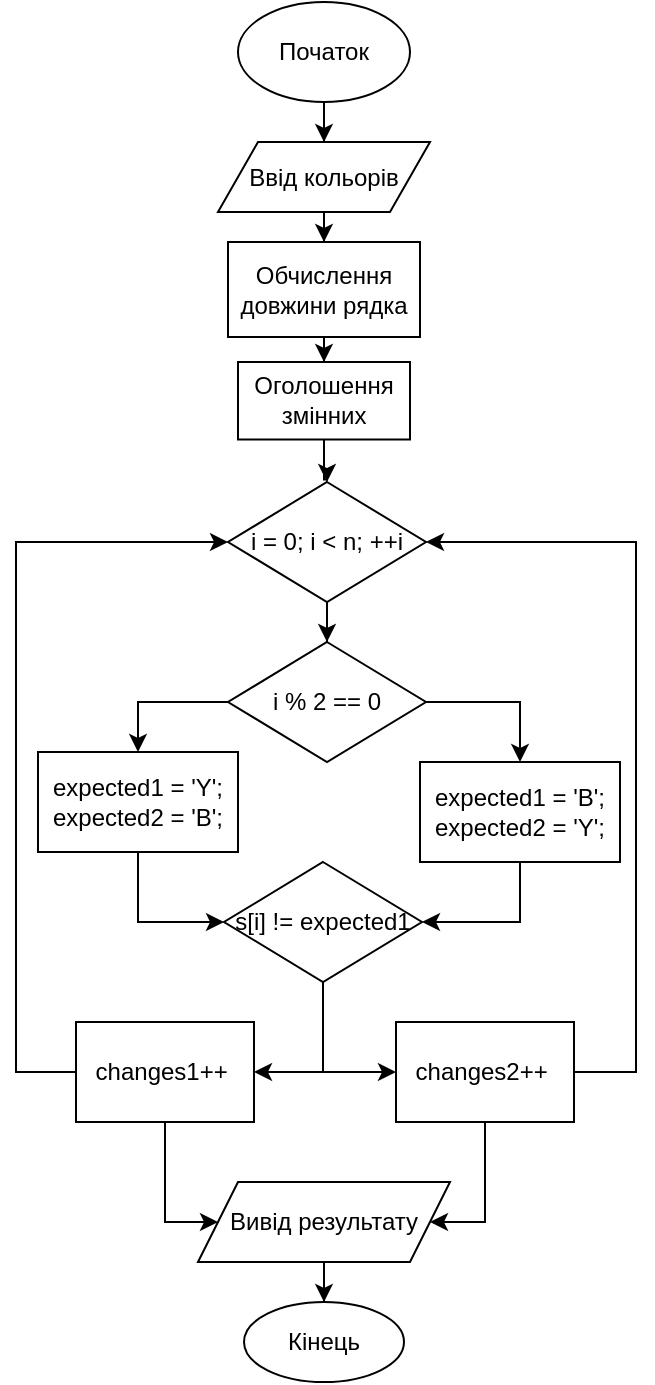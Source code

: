 <mxfile version="24.7.17">
  <diagram name="Сторінка-1" id="7qtR3orwdq5yzwG3DiAM">
    <mxGraphModel dx="1050" dy="629" grid="1" gridSize="10" guides="1" tooltips="1" connect="1" arrows="1" fold="1" page="1" pageScale="1" pageWidth="827" pageHeight="1169" math="0" shadow="0">
      <root>
        <mxCell id="0" />
        <mxCell id="1" parent="0" />
        <mxCell id="44Ceu2mDDoJLEsEespT9-3" value="" style="edgeStyle=orthogonalEdgeStyle;rounded=0;orthogonalLoop=1;jettySize=auto;html=1;" edge="1" parent="1" source="44Ceu2mDDoJLEsEespT9-1" target="44Ceu2mDDoJLEsEespT9-2">
          <mxGeometry relative="1" as="geometry" />
        </mxCell>
        <mxCell id="44Ceu2mDDoJLEsEespT9-1" value="Початок" style="ellipse;whiteSpace=wrap;html=1;" vertex="1" parent="1">
          <mxGeometry x="371" y="10" width="86" height="50" as="geometry" />
        </mxCell>
        <mxCell id="44Ceu2mDDoJLEsEespT9-5" value="" style="edgeStyle=orthogonalEdgeStyle;rounded=0;orthogonalLoop=1;jettySize=auto;html=1;" edge="1" parent="1" source="44Ceu2mDDoJLEsEespT9-2" target="44Ceu2mDDoJLEsEespT9-4">
          <mxGeometry relative="1" as="geometry" />
        </mxCell>
        <mxCell id="44Ceu2mDDoJLEsEespT9-2" value="Ввід кольорів" style="shape=parallelogram;perimeter=parallelogramPerimeter;whiteSpace=wrap;html=1;fixedSize=1;" vertex="1" parent="1">
          <mxGeometry x="361" y="80" width="106" height="35" as="geometry" />
        </mxCell>
        <mxCell id="44Ceu2mDDoJLEsEespT9-7" value="" style="edgeStyle=orthogonalEdgeStyle;rounded=0;orthogonalLoop=1;jettySize=auto;html=1;" edge="1" parent="1" source="44Ceu2mDDoJLEsEespT9-4" target="44Ceu2mDDoJLEsEespT9-6">
          <mxGeometry relative="1" as="geometry" />
        </mxCell>
        <mxCell id="44Ceu2mDDoJLEsEespT9-4" value="Обчислення довжини рядка" style="whiteSpace=wrap;html=1;" vertex="1" parent="1">
          <mxGeometry x="366" y="130" width="96" height="47.5" as="geometry" />
        </mxCell>
        <mxCell id="44Ceu2mDDoJLEsEespT9-9" value="" style="edgeStyle=orthogonalEdgeStyle;rounded=0;orthogonalLoop=1;jettySize=auto;html=1;" edge="1" parent="1" source="44Ceu2mDDoJLEsEespT9-6" target="44Ceu2mDDoJLEsEespT9-8">
          <mxGeometry relative="1" as="geometry" />
        </mxCell>
        <mxCell id="44Ceu2mDDoJLEsEespT9-6" value="Оголошення змінних" style="whiteSpace=wrap;html=1;" vertex="1" parent="1">
          <mxGeometry x="371" y="190" width="86" height="38.75" as="geometry" />
        </mxCell>
        <mxCell id="44Ceu2mDDoJLEsEespT9-21" value="" style="edgeStyle=orthogonalEdgeStyle;rounded=0;orthogonalLoop=1;jettySize=auto;html=1;" edge="1" parent="1" source="44Ceu2mDDoJLEsEespT9-8" target="44Ceu2mDDoJLEsEespT9-20">
          <mxGeometry relative="1" as="geometry" />
        </mxCell>
        <mxCell id="44Ceu2mDDoJLEsEespT9-8" value="i = 0; i &amp;lt; n; ++i" style="rhombus;whiteSpace=wrap;html=1;" vertex="1" parent="1">
          <mxGeometry x="366" y="250" width="99" height="60" as="geometry" />
        </mxCell>
        <mxCell id="44Ceu2mDDoJLEsEespT9-23" value="" style="edgeStyle=orthogonalEdgeStyle;rounded=0;orthogonalLoop=1;jettySize=auto;html=1;" edge="1" parent="1" source="44Ceu2mDDoJLEsEespT9-20" target="44Ceu2mDDoJLEsEespT9-22">
          <mxGeometry relative="1" as="geometry">
            <Array as="points">
              <mxPoint x="512" y="360" />
            </Array>
          </mxGeometry>
        </mxCell>
        <mxCell id="44Ceu2mDDoJLEsEespT9-25" value="" style="edgeStyle=orthogonalEdgeStyle;rounded=0;orthogonalLoop=1;jettySize=auto;html=1;" edge="1" parent="1" source="44Ceu2mDDoJLEsEespT9-20" target="44Ceu2mDDoJLEsEespT9-24">
          <mxGeometry relative="1" as="geometry">
            <Array as="points">
              <mxPoint x="321" y="360" />
            </Array>
          </mxGeometry>
        </mxCell>
        <mxCell id="44Ceu2mDDoJLEsEespT9-20" value="i % 2 == 0" style="rhombus;whiteSpace=wrap;html=1;" vertex="1" parent="1">
          <mxGeometry x="366" y="330" width="99" height="60" as="geometry" />
        </mxCell>
        <mxCell id="44Ceu2mDDoJLEsEespT9-27" style="edgeStyle=orthogonalEdgeStyle;rounded=0;orthogonalLoop=1;jettySize=auto;html=1;entryX=1;entryY=0.5;entryDx=0;entryDy=0;" edge="1" parent="1" source="44Ceu2mDDoJLEsEespT9-22" target="44Ceu2mDDoJLEsEespT9-26">
          <mxGeometry relative="1" as="geometry" />
        </mxCell>
        <mxCell id="44Ceu2mDDoJLEsEespT9-22" value="expected1 = &lt;span class=&quot;hljs-string&quot;&gt;&#39;B&#39;&lt;/span&gt;; expected2 = &lt;span class=&quot;hljs-string&quot;&gt;&#39;Y&#39;&lt;/span&gt;;" style="whiteSpace=wrap;html=1;" vertex="1" parent="1">
          <mxGeometry x="462" y="390" width="100" height="50" as="geometry" />
        </mxCell>
        <mxCell id="44Ceu2mDDoJLEsEespT9-28" style="edgeStyle=orthogonalEdgeStyle;rounded=0;orthogonalLoop=1;jettySize=auto;html=1;entryX=0;entryY=0.5;entryDx=0;entryDy=0;" edge="1" parent="1" source="44Ceu2mDDoJLEsEespT9-24" target="44Ceu2mDDoJLEsEespT9-26">
          <mxGeometry relative="1" as="geometry" />
        </mxCell>
        <mxCell id="44Ceu2mDDoJLEsEespT9-24" value="expected1 = &lt;span class=&quot;hljs-string&quot;&gt;&#39;Y&#39;&lt;/span&gt;; expected2 = &lt;span class=&quot;hljs-string&quot;&gt;&#39;B&#39;&lt;/span&gt;;" style="whiteSpace=wrap;html=1;" vertex="1" parent="1">
          <mxGeometry x="271" y="385" width="100" height="50" as="geometry" />
        </mxCell>
        <mxCell id="44Ceu2mDDoJLEsEespT9-31" style="edgeStyle=orthogonalEdgeStyle;rounded=0;orthogonalLoop=1;jettySize=auto;html=1;entryX=1;entryY=0.5;entryDx=0;entryDy=0;" edge="1" parent="1" source="44Ceu2mDDoJLEsEespT9-26" target="44Ceu2mDDoJLEsEespT9-29">
          <mxGeometry relative="1" as="geometry">
            <Array as="points">
              <mxPoint x="414" y="545" />
            </Array>
          </mxGeometry>
        </mxCell>
        <mxCell id="44Ceu2mDDoJLEsEespT9-32" style="edgeStyle=orthogonalEdgeStyle;rounded=0;orthogonalLoop=1;jettySize=auto;html=1;entryX=0;entryY=0.5;entryDx=0;entryDy=0;" edge="1" parent="1" source="44Ceu2mDDoJLEsEespT9-26" target="44Ceu2mDDoJLEsEespT9-30">
          <mxGeometry relative="1" as="geometry" />
        </mxCell>
        <mxCell id="44Ceu2mDDoJLEsEespT9-26" value="s[i] != expected1" style="rhombus;whiteSpace=wrap;html=1;" vertex="1" parent="1">
          <mxGeometry x="364" y="440" width="99" height="60" as="geometry" />
        </mxCell>
        <mxCell id="44Ceu2mDDoJLEsEespT9-33" style="edgeStyle=orthogonalEdgeStyle;rounded=0;orthogonalLoop=1;jettySize=auto;html=1;entryX=0;entryY=0.5;entryDx=0;entryDy=0;" edge="1" parent="1" source="44Ceu2mDDoJLEsEespT9-29" target="44Ceu2mDDoJLEsEespT9-8">
          <mxGeometry relative="1" as="geometry">
            <Array as="points">
              <mxPoint x="260" y="545" />
              <mxPoint x="260" y="280" />
            </Array>
          </mxGeometry>
        </mxCell>
        <mxCell id="44Ceu2mDDoJLEsEespT9-37" style="edgeStyle=orthogonalEdgeStyle;rounded=0;orthogonalLoop=1;jettySize=auto;html=1;entryX=0;entryY=0.5;entryDx=0;entryDy=0;" edge="1" parent="1" source="44Ceu2mDDoJLEsEespT9-29" target="44Ceu2mDDoJLEsEespT9-36">
          <mxGeometry relative="1" as="geometry">
            <Array as="points">
              <mxPoint x="335" y="620" />
            </Array>
          </mxGeometry>
        </mxCell>
        <mxCell id="44Ceu2mDDoJLEsEespT9-29" value="changes1++&amp;nbsp;" style="rounded=0;whiteSpace=wrap;html=1;" vertex="1" parent="1">
          <mxGeometry x="290" y="520" width="89" height="50" as="geometry" />
        </mxCell>
        <mxCell id="44Ceu2mDDoJLEsEespT9-34" style="edgeStyle=orthogonalEdgeStyle;rounded=0;orthogonalLoop=1;jettySize=auto;html=1;entryX=1;entryY=0.5;entryDx=0;entryDy=0;" edge="1" parent="1" source="44Ceu2mDDoJLEsEespT9-30" target="44Ceu2mDDoJLEsEespT9-8">
          <mxGeometry relative="1" as="geometry">
            <Array as="points">
              <mxPoint x="570" y="545" />
              <mxPoint x="570" y="280" />
            </Array>
          </mxGeometry>
        </mxCell>
        <mxCell id="44Ceu2mDDoJLEsEespT9-38" style="edgeStyle=orthogonalEdgeStyle;rounded=0;orthogonalLoop=1;jettySize=auto;html=1;entryX=1;entryY=0.5;entryDx=0;entryDy=0;" edge="1" parent="1" source="44Ceu2mDDoJLEsEespT9-30" target="44Ceu2mDDoJLEsEespT9-36">
          <mxGeometry relative="1" as="geometry">
            <Array as="points">
              <mxPoint x="495" y="620" />
            </Array>
          </mxGeometry>
        </mxCell>
        <mxCell id="44Ceu2mDDoJLEsEespT9-30" value="changes2++&amp;nbsp;" style="rounded=0;whiteSpace=wrap;html=1;" vertex="1" parent="1">
          <mxGeometry x="450" y="520" width="89" height="50" as="geometry" />
        </mxCell>
        <mxCell id="44Ceu2mDDoJLEsEespT9-40" value="" style="edgeStyle=orthogonalEdgeStyle;rounded=0;orthogonalLoop=1;jettySize=auto;html=1;" edge="1" parent="1" source="44Ceu2mDDoJLEsEespT9-36" target="44Ceu2mDDoJLEsEespT9-39">
          <mxGeometry relative="1" as="geometry" />
        </mxCell>
        <mxCell id="44Ceu2mDDoJLEsEespT9-36" value="Вивід результату" style="shape=parallelogram;perimeter=parallelogramPerimeter;whiteSpace=wrap;html=1;fixedSize=1;" vertex="1" parent="1">
          <mxGeometry x="351" y="600" width="126" height="40" as="geometry" />
        </mxCell>
        <mxCell id="44Ceu2mDDoJLEsEespT9-39" value="Кінець" style="ellipse;whiteSpace=wrap;html=1;" vertex="1" parent="1">
          <mxGeometry x="374" y="660" width="80" height="40" as="geometry" />
        </mxCell>
      </root>
    </mxGraphModel>
  </diagram>
</mxfile>
